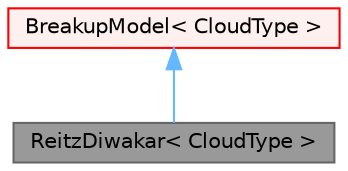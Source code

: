 digraph "ReitzDiwakar&lt; CloudType &gt;"
{
 // LATEX_PDF_SIZE
  bgcolor="transparent";
  edge [fontname=Helvetica,fontsize=10,labelfontname=Helvetica,labelfontsize=10];
  node [fontname=Helvetica,fontsize=10,shape=box,height=0.2,width=0.4];
  Node1 [id="Node000001",label="ReitzDiwakar\< CloudType \>",height=0.2,width=0.4,color="gray40", fillcolor="grey60", style="filled", fontcolor="black",tooltip="secondary breakup model"];
  Node2 -> Node1 [id="edge1_Node000001_Node000002",dir="back",color="steelblue1",style="solid",tooltip=" "];
  Node2 [id="Node000002",label="BreakupModel\< CloudType \>",height=0.2,width=0.4,color="red", fillcolor="#FFF0F0", style="filled",URL="$classFoam_1_1BreakupModel.html",tooltip="Templated break-up model class."];
}
